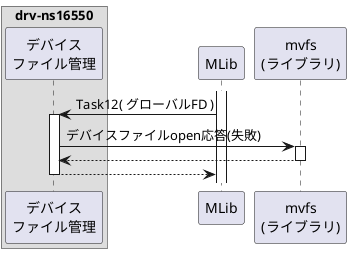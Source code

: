 @startuml

box "drv-ns16550"
    participant "デバイス\nファイル管理" as filemng
end box
participant "MLib"               as mlib
participant "mvfs\n(ライブラリ)" as libmvfs

activate mlib

filemng <- mlib: Task12( グローバルFD )
activate filemng

filemng -> libmvfs: デバイスファイルopen応答(失敗)
activate libmvfs
filemng <-- libmvfs:
deactivate libmvfs

filemng --> mlib:
deactivate filemng

@enduml
